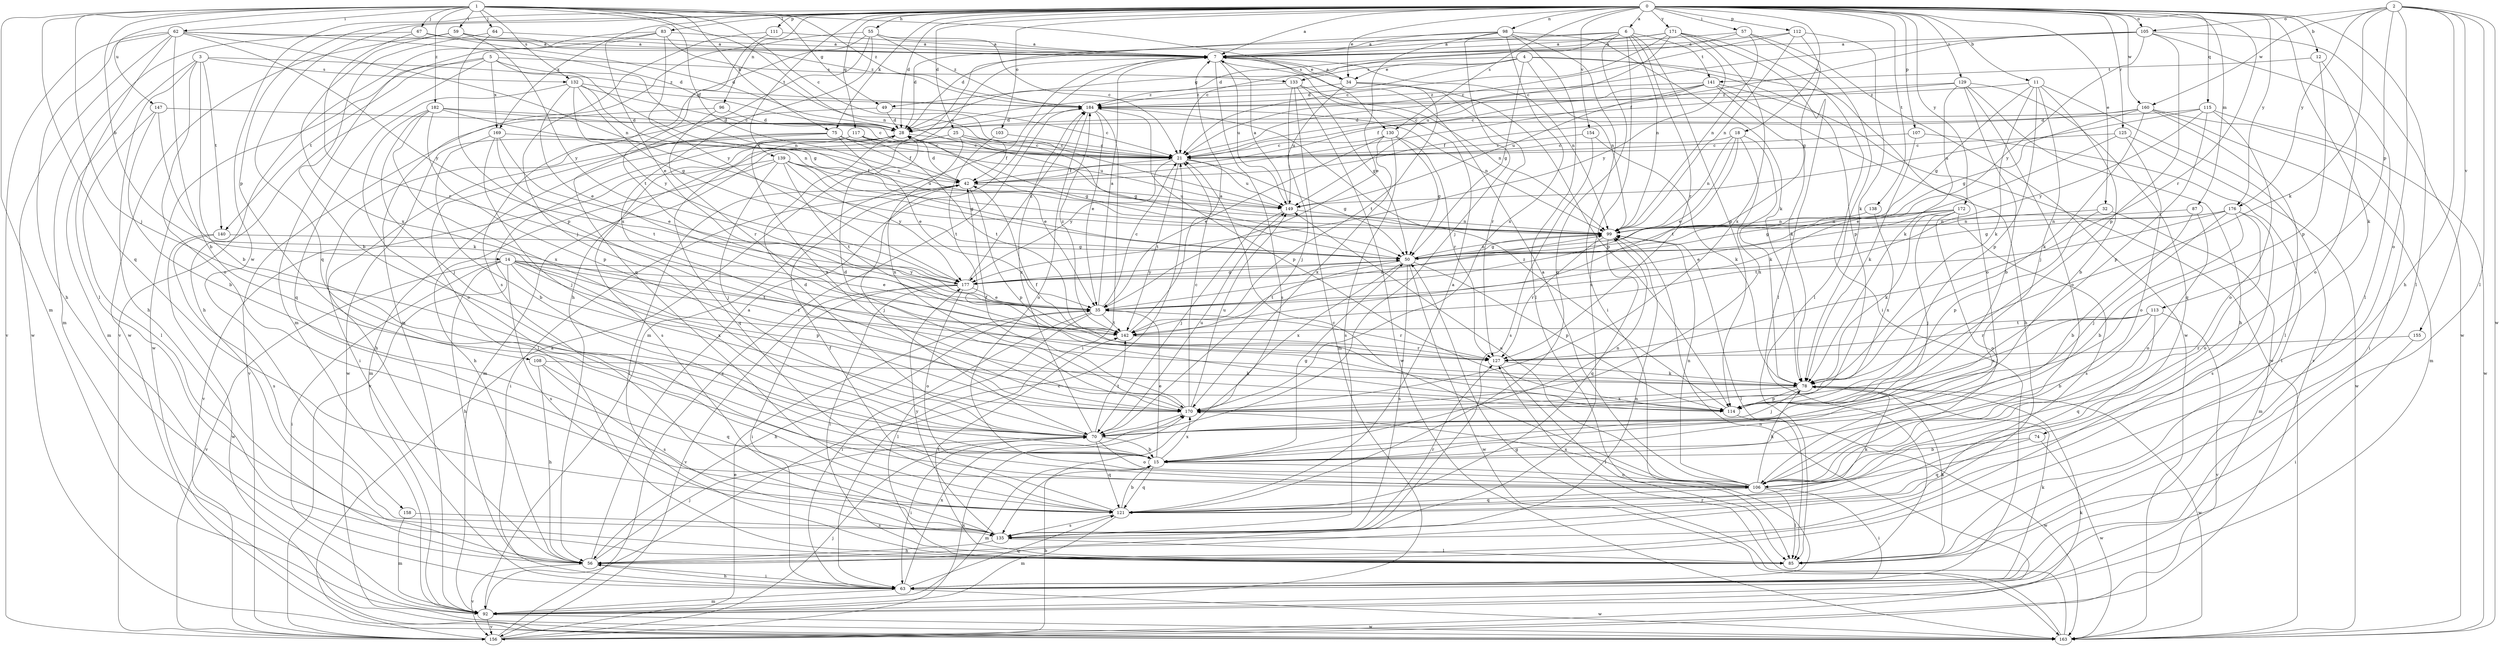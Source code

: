 strict digraph  {
0;
1;
2;
3;
4;
5;
6;
7;
11;
12;
14;
15;
18;
21;
25;
28;
32;
34;
35;
42;
49;
50;
55;
56;
57;
59;
62;
63;
64;
67;
70;
74;
75;
78;
83;
85;
87;
92;
96;
98;
99;
103;
105;
106;
107;
108;
111;
112;
113;
114;
115;
117;
121;
125;
127;
129;
130;
132;
133;
135;
138;
139;
140;
141;
142;
147;
149;
154;
155;
156;
158;
160;
163;
169;
170;
171;
172;
176;
177;
182;
184;
0 -> 6  [label=a];
0 -> 7  [label=a];
0 -> 11  [label=b];
0 -> 12  [label=b];
0 -> 18  [label=c];
0 -> 25  [label=d];
0 -> 28  [label=d];
0 -> 32  [label=e];
0 -> 34  [label=e];
0 -> 55  [label=h];
0 -> 57  [label=i];
0 -> 74  [label=k];
0 -> 75  [label=k];
0 -> 83  [label=l];
0 -> 85  [label=l];
0 -> 87  [label=m];
0 -> 96  [label=n];
0 -> 98  [label=n];
0 -> 103  [label=o];
0 -> 105  [label=o];
0 -> 107  [label=p];
0 -> 108  [label=p];
0 -> 111  [label=p];
0 -> 112  [label=p];
0 -> 115  [label=q];
0 -> 117  [label=q];
0 -> 121  [label=q];
0 -> 125  [label=r];
0 -> 127  [label=r];
0 -> 129  [label=s];
0 -> 130  [label=s];
0 -> 138  [label=t];
0 -> 139  [label=t];
0 -> 154  [label=v];
0 -> 158  [label=w];
0 -> 160  [label=w];
0 -> 169  [label=x];
0 -> 171  [label=y];
0 -> 172  [label=y];
0 -> 176  [label=y];
1 -> 14  [label=b];
1 -> 21  [label=c];
1 -> 42  [label=f];
1 -> 49  [label=g];
1 -> 59  [label=i];
1 -> 62  [label=i];
1 -> 64  [label=j];
1 -> 67  [label=j];
1 -> 70  [label=j];
1 -> 75  [label=k];
1 -> 92  [label=m];
1 -> 99  [label=n];
1 -> 121  [label=q];
1 -> 130  [label=s];
1 -> 132  [label=s];
1 -> 147  [label=u];
1 -> 182  [label=z];
1 -> 184  [label=z];
2 -> 56  [label=h];
2 -> 78  [label=k];
2 -> 85  [label=l];
2 -> 105  [label=o];
2 -> 106  [label=o];
2 -> 113  [label=p];
2 -> 155  [label=v];
2 -> 160  [label=w];
2 -> 163  [label=w];
2 -> 176  [label=y];
3 -> 15  [label=b];
3 -> 56  [label=h];
3 -> 92  [label=m];
3 -> 106  [label=o];
3 -> 132  [label=s];
3 -> 140  [label=t];
3 -> 184  [label=z];
4 -> 28  [label=d];
4 -> 34  [label=e];
4 -> 49  [label=g];
4 -> 50  [label=g];
4 -> 99  [label=n];
4 -> 106  [label=o];
4 -> 114  [label=p];
4 -> 133  [label=s];
5 -> 50  [label=g];
5 -> 56  [label=h];
5 -> 99  [label=n];
5 -> 133  [label=s];
5 -> 140  [label=t];
5 -> 163  [label=w];
5 -> 169  [label=x];
6 -> 7  [label=a];
6 -> 21  [label=c];
6 -> 28  [label=d];
6 -> 99  [label=n];
6 -> 114  [label=p];
6 -> 121  [label=q];
6 -> 127  [label=r];
6 -> 135  [label=s];
6 -> 141  [label=t];
7 -> 34  [label=e];
7 -> 92  [label=m];
7 -> 99  [label=n];
7 -> 135  [label=s];
7 -> 149  [label=u];
11 -> 15  [label=b];
11 -> 50  [label=g];
11 -> 70  [label=j];
11 -> 78  [label=k];
11 -> 114  [label=p];
11 -> 156  [label=v];
11 -> 184  [label=z];
12 -> 106  [label=o];
12 -> 114  [label=p];
12 -> 141  [label=t];
14 -> 35  [label=e];
14 -> 56  [label=h];
14 -> 63  [label=i];
14 -> 114  [label=p];
14 -> 127  [label=r];
14 -> 135  [label=s];
14 -> 142  [label=t];
14 -> 156  [label=v];
14 -> 170  [label=x];
14 -> 177  [label=y];
15 -> 35  [label=e];
15 -> 50  [label=g];
15 -> 92  [label=m];
15 -> 99  [label=n];
15 -> 106  [label=o];
15 -> 121  [label=q];
15 -> 170  [label=x];
18 -> 21  [label=c];
18 -> 35  [label=e];
18 -> 78  [label=k];
18 -> 99  [label=n];
18 -> 142  [label=t];
18 -> 170  [label=x];
21 -> 42  [label=f];
21 -> 50  [label=g];
21 -> 142  [label=t];
21 -> 149  [label=u];
21 -> 177  [label=y];
25 -> 21  [label=c];
25 -> 42  [label=f];
25 -> 50  [label=g];
25 -> 92  [label=m];
25 -> 170  [label=x];
28 -> 21  [label=c];
28 -> 35  [label=e];
28 -> 121  [label=q];
28 -> 135  [label=s];
28 -> 156  [label=v];
32 -> 92  [label=m];
32 -> 99  [label=n];
32 -> 114  [label=p];
34 -> 7  [label=a];
34 -> 114  [label=p];
34 -> 127  [label=r];
34 -> 142  [label=t];
34 -> 149  [label=u];
34 -> 184  [label=z];
35 -> 7  [label=a];
35 -> 21  [label=c];
35 -> 56  [label=h];
35 -> 63  [label=i];
35 -> 85  [label=l];
35 -> 99  [label=n];
35 -> 127  [label=r];
35 -> 142  [label=t];
42 -> 28  [label=d];
42 -> 63  [label=i];
42 -> 70  [label=j];
42 -> 85  [label=l];
42 -> 114  [label=p];
42 -> 149  [label=u];
49 -> 21  [label=c];
49 -> 28  [label=d];
49 -> 163  [label=w];
50 -> 99  [label=n];
50 -> 114  [label=p];
50 -> 135  [label=s];
50 -> 142  [label=t];
50 -> 163  [label=w];
50 -> 170  [label=x];
50 -> 177  [label=y];
55 -> 7  [label=a];
55 -> 21  [label=c];
55 -> 92  [label=m];
55 -> 121  [label=q];
55 -> 135  [label=s];
55 -> 170  [label=x];
55 -> 184  [label=z];
56 -> 7  [label=a];
56 -> 63  [label=i];
56 -> 70  [label=j];
56 -> 99  [label=n];
56 -> 156  [label=v];
57 -> 7  [label=a];
57 -> 28  [label=d];
57 -> 85  [label=l];
57 -> 99  [label=n];
57 -> 163  [label=w];
59 -> 7  [label=a];
59 -> 163  [label=w];
59 -> 170  [label=x];
59 -> 177  [label=y];
59 -> 184  [label=z];
62 -> 7  [label=a];
62 -> 15  [label=b];
62 -> 28  [label=d];
62 -> 56  [label=h];
62 -> 85  [label=l];
62 -> 99  [label=n];
62 -> 156  [label=v];
62 -> 163  [label=w];
62 -> 177  [label=y];
63 -> 56  [label=h];
63 -> 78  [label=k];
63 -> 92  [label=m];
63 -> 121  [label=q];
63 -> 163  [label=w];
63 -> 170  [label=x];
64 -> 7  [label=a];
64 -> 15  [label=b];
64 -> 114  [label=p];
67 -> 7  [label=a];
67 -> 28  [label=d];
67 -> 92  [label=m];
67 -> 127  [label=r];
70 -> 15  [label=b];
70 -> 28  [label=d];
70 -> 63  [label=i];
70 -> 106  [label=o];
70 -> 121  [label=q];
70 -> 142  [label=t];
70 -> 149  [label=u];
70 -> 184  [label=z];
74 -> 15  [label=b];
74 -> 121  [label=q];
74 -> 163  [label=w];
75 -> 21  [label=c];
75 -> 35  [label=e];
75 -> 42  [label=f];
75 -> 56  [label=h];
75 -> 63  [label=i];
75 -> 85  [label=l];
75 -> 149  [label=u];
78 -> 42  [label=f];
78 -> 70  [label=j];
78 -> 114  [label=p];
78 -> 163  [label=w];
78 -> 170  [label=x];
83 -> 7  [label=a];
83 -> 35  [label=e];
83 -> 92  [label=m];
83 -> 149  [label=u];
83 -> 156  [label=v];
83 -> 177  [label=y];
85 -> 78  [label=k];
85 -> 142  [label=t];
87 -> 15  [label=b];
87 -> 99  [label=n];
87 -> 106  [label=o];
92 -> 21  [label=c];
92 -> 99  [label=n];
92 -> 156  [label=v];
92 -> 163  [label=w];
96 -> 28  [label=d];
96 -> 127  [label=r];
96 -> 156  [label=v];
98 -> 7  [label=a];
98 -> 35  [label=e];
98 -> 56  [label=h];
98 -> 63  [label=i];
98 -> 70  [label=j];
98 -> 78  [label=k];
98 -> 85  [label=l];
98 -> 170  [label=x];
99 -> 50  [label=g];
99 -> 85  [label=l];
99 -> 121  [label=q];
99 -> 127  [label=r];
103 -> 21  [label=c];
103 -> 142  [label=t];
105 -> 7  [label=a];
105 -> 21  [label=c];
105 -> 42  [label=f];
105 -> 85  [label=l];
105 -> 114  [label=p];
105 -> 163  [label=w];
105 -> 177  [label=y];
106 -> 7  [label=a];
106 -> 21  [label=c];
106 -> 63  [label=i];
106 -> 78  [label=k];
106 -> 85  [label=l];
106 -> 99  [label=n];
106 -> 121  [label=q];
106 -> 149  [label=u];
106 -> 170  [label=x];
107 -> 21  [label=c];
107 -> 63  [label=i];
107 -> 78  [label=k];
108 -> 56  [label=h];
108 -> 78  [label=k];
108 -> 121  [label=q];
108 -> 135  [label=s];
111 -> 7  [label=a];
111 -> 70  [label=j];
111 -> 142  [label=t];
112 -> 7  [label=a];
112 -> 21  [label=c];
112 -> 50  [label=g];
112 -> 78  [label=k];
112 -> 99  [label=n];
113 -> 15  [label=b];
113 -> 121  [label=q];
113 -> 127  [label=r];
113 -> 142  [label=t];
113 -> 156  [label=v];
113 -> 170  [label=x];
114 -> 163  [label=w];
114 -> 184  [label=z];
115 -> 28  [label=d];
115 -> 106  [label=o];
115 -> 114  [label=p];
115 -> 149  [label=u];
115 -> 163  [label=w];
115 -> 177  [label=y];
117 -> 21  [label=c];
117 -> 50  [label=g];
117 -> 92  [label=m];
117 -> 142  [label=t];
117 -> 170  [label=x];
121 -> 7  [label=a];
121 -> 15  [label=b];
121 -> 42  [label=f];
121 -> 78  [label=k];
121 -> 92  [label=m];
121 -> 135  [label=s];
125 -> 21  [label=c];
125 -> 35  [label=e];
125 -> 106  [label=o];
125 -> 163  [label=w];
127 -> 78  [label=k];
127 -> 85  [label=l];
129 -> 15  [label=b];
129 -> 21  [label=c];
129 -> 56  [label=h];
129 -> 78  [label=k];
129 -> 106  [label=o];
129 -> 121  [label=q];
129 -> 184  [label=z];
130 -> 21  [label=c];
130 -> 35  [label=e];
130 -> 50  [label=g];
130 -> 127  [label=r];
130 -> 135  [label=s];
130 -> 170  [label=x];
132 -> 21  [label=c];
132 -> 35  [label=e];
132 -> 50  [label=g];
132 -> 99  [label=n];
132 -> 121  [label=q];
132 -> 177  [label=y];
132 -> 184  [label=z];
133 -> 50  [label=g];
133 -> 70  [label=j];
133 -> 92  [label=m];
133 -> 99  [label=n];
133 -> 163  [label=w];
133 -> 184  [label=z];
135 -> 56  [label=h];
135 -> 85  [label=l];
135 -> 127  [label=r];
135 -> 177  [label=y];
138 -> 99  [label=n];
138 -> 170  [label=x];
139 -> 42  [label=f];
139 -> 50  [label=g];
139 -> 56  [label=h];
139 -> 70  [label=j];
139 -> 142  [label=t];
139 -> 149  [label=u];
139 -> 156  [label=v];
139 -> 177  [label=y];
140 -> 50  [label=g];
140 -> 135  [label=s];
140 -> 163  [label=w];
141 -> 21  [label=c];
141 -> 42  [label=f];
141 -> 56  [label=h];
141 -> 78  [label=k];
141 -> 149  [label=u];
141 -> 163  [label=w];
141 -> 184  [label=z];
142 -> 7  [label=a];
142 -> 127  [label=r];
142 -> 184  [label=z];
147 -> 15  [label=b];
147 -> 28  [label=d];
147 -> 78  [label=k];
147 -> 85  [label=l];
149 -> 7  [label=a];
149 -> 70  [label=j];
149 -> 99  [label=n];
154 -> 21  [label=c];
154 -> 78  [label=k];
154 -> 135  [label=s];
155 -> 63  [label=i];
155 -> 127  [label=r];
156 -> 7  [label=a];
156 -> 15  [label=b];
156 -> 35  [label=e];
156 -> 70  [label=j];
156 -> 78  [label=k];
156 -> 170  [label=x];
156 -> 184  [label=z];
158 -> 92  [label=m];
158 -> 135  [label=s];
160 -> 28  [label=d];
160 -> 42  [label=f];
160 -> 50  [label=g];
160 -> 63  [label=i];
160 -> 78  [label=k];
160 -> 85  [label=l];
160 -> 92  [label=m];
163 -> 50  [label=g];
163 -> 127  [label=r];
169 -> 15  [label=b];
169 -> 21  [label=c];
169 -> 35  [label=e];
169 -> 70  [label=j];
169 -> 142  [label=t];
170 -> 21  [label=c];
170 -> 28  [label=d];
170 -> 42  [label=f];
170 -> 70  [label=j];
170 -> 149  [label=u];
171 -> 7  [label=a];
171 -> 21  [label=c];
171 -> 28  [label=d];
171 -> 63  [label=i];
171 -> 85  [label=l];
171 -> 149  [label=u];
171 -> 170  [label=x];
171 -> 177  [label=y];
172 -> 35  [label=e];
172 -> 50  [label=g];
172 -> 70  [label=j];
172 -> 78  [label=k];
172 -> 99  [label=n];
172 -> 106  [label=o];
172 -> 135  [label=s];
176 -> 15  [label=b];
176 -> 50  [label=g];
176 -> 70  [label=j];
176 -> 99  [label=n];
176 -> 106  [label=o];
176 -> 135  [label=s];
176 -> 142  [label=t];
177 -> 35  [label=e];
177 -> 50  [label=g];
177 -> 63  [label=i];
177 -> 85  [label=l];
177 -> 106  [label=o];
177 -> 156  [label=v];
177 -> 184  [label=z];
182 -> 21  [label=c];
182 -> 28  [label=d];
182 -> 70  [label=j];
182 -> 99  [label=n];
182 -> 106  [label=o];
182 -> 114  [label=p];
182 -> 170  [label=x];
184 -> 28  [label=d];
184 -> 35  [label=e];
184 -> 63  [label=i];
184 -> 99  [label=n];
184 -> 106  [label=o];
184 -> 114  [label=p];
}
